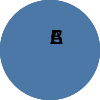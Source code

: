 {
    "$schema": "https://vega.github.io/schema/vega/v5.json",
    "description": "Marble plot",
    "signals": [
      {
        "name": "height",
        
        "on": [
        {
          "events": {
            "source": "window",
            "type": "resize"
          },
          "update": "containerSize()[0]*0.999"
        }
      ]
      },
      {
        "name": "width",
        
        "on": [
        {
          "events": {
            "source": "window",
            "type": "resize"
          },
          "update": "containerSize()[1]*0.999"
        }
      ]
      }
    ],
    "data": [
      {
        "name": "streamline",
        "values": [
          {
            "label": "A",
            "start": 0,
            "duration": 2
            
  
          },
          {
            "label": "B",
            "start": 0,
            "duration": 2
            
          },
          {
            "label": "C",
            "start": 0,
            "duration": 2
            
          }
        ]
      },
      {
        "name": "events",
        
        "values": [
          { "name":"1", "when":"0.5", "streamline": "A"},
          { "name":"2", "when":"1", "streamline": "B"},
          { "name":"3", "when":"1.5", "streamline": "A", "target": "C" },
          { "name":"3", "when":"1.5", "streamline": "C"}
        ]
      }
  
    ],
  
    "scales": [
      {
        "name": "yscale",
        "type": "band",
        "range": [0, {"signal": "height"}],
        "domain": {"data": "streamline", "field": "label"},
        "padding":0 
      },
      {
        "name": "xscale",
        "type": "time",
        "range": [0, {"signal" :"width"}],
        "round": true,
        "domain": {"data": "streamline", "fields": ["start", "duration"]}
      }
    ],
  
    "marks": [
      
      {
        "type": "text",
        "from": {"data": "events"},
        "encode": {
          "update": {
            "x": {"scale": "xscale", "field": "when"},
            "y": {"value": -10},
            "angle": {"value": -25},
            "fill": {"value": "#000"},
            "text": {"field": "name"},
            "fontSize": {"value": 10}
          }
        }
      },
          {
        "type": "symbol",
        "from": {"data": "streamline"},
        "name" : "timeLazer",
        "encode": {
          "update": {
            "x": {"value": 0},
            "y": {"scale": "yscale", "field":"label"},
            "size": {"value" : 100}, 
            "fill": {"value": "red"},
            "name": {"value": "argy"}
          }
        }
      },
      {
        "type": "rect",
        "from": {"data": "events"},
        "encode": {
          "update": {
            "x": {"scale": "xscale", "field": "when"},
            "y": {"scale": "yscale", "field":"target"},
            "y2": {"field": "streamline", "scale": "yscale"},
            
            "width": {"value": 1},
            
            "fill": {"value": "#888"}
          }
        }
      },
      {
        "type": "symbol",
        "from": {"data": "events"},
        "encode": {
          "update": {
            "x": {"scale": "xscale", "field": "when"},
            "y": {"scale": "yscale", "field":"streamline"},
            "size": {"value" : 2500}
          }
        }
      },
      {
        "type": "text",
        "from": {"data": "streamline"},
        "encode": {
          "update": {
            "x": {"scale": "xscale", "field": "start"},
            "y": {"scale": "yscale", "field": "label", "offset": -3},
            "fill": {"value": "#000"},
            "text": {"field": "label"},
            "fontSize": {"value": 10}
          }
        }
      },
      {
        "type": "rect",
        "from": {"data": "streamline"},
        "encode": {
          "update": {
            "x": {"scale": "xscale", "field": "start"},
            "x2": {"scale": "xscale", "field": "duration"},
            "y": {"scale": "yscale", "field": "label"},
            "height": {"value": 2},
            "fill": {"value": "#557"}
          }
        }
      },
      {
        "type": "rect",
        "from": {"data": "streamline"},
        "encode": {
          "update": {
            "x": {"scale": "xscale", "field": "enter"},
            "x2": {"scale": "xscale", "field": "leave"},
            "y": {"scale": "yscale", "field": "label", "offset":-1},
            "height": {"value": 4},
            "fill": {"value": "#e44"}
          }
        }
      }
    ]
  }